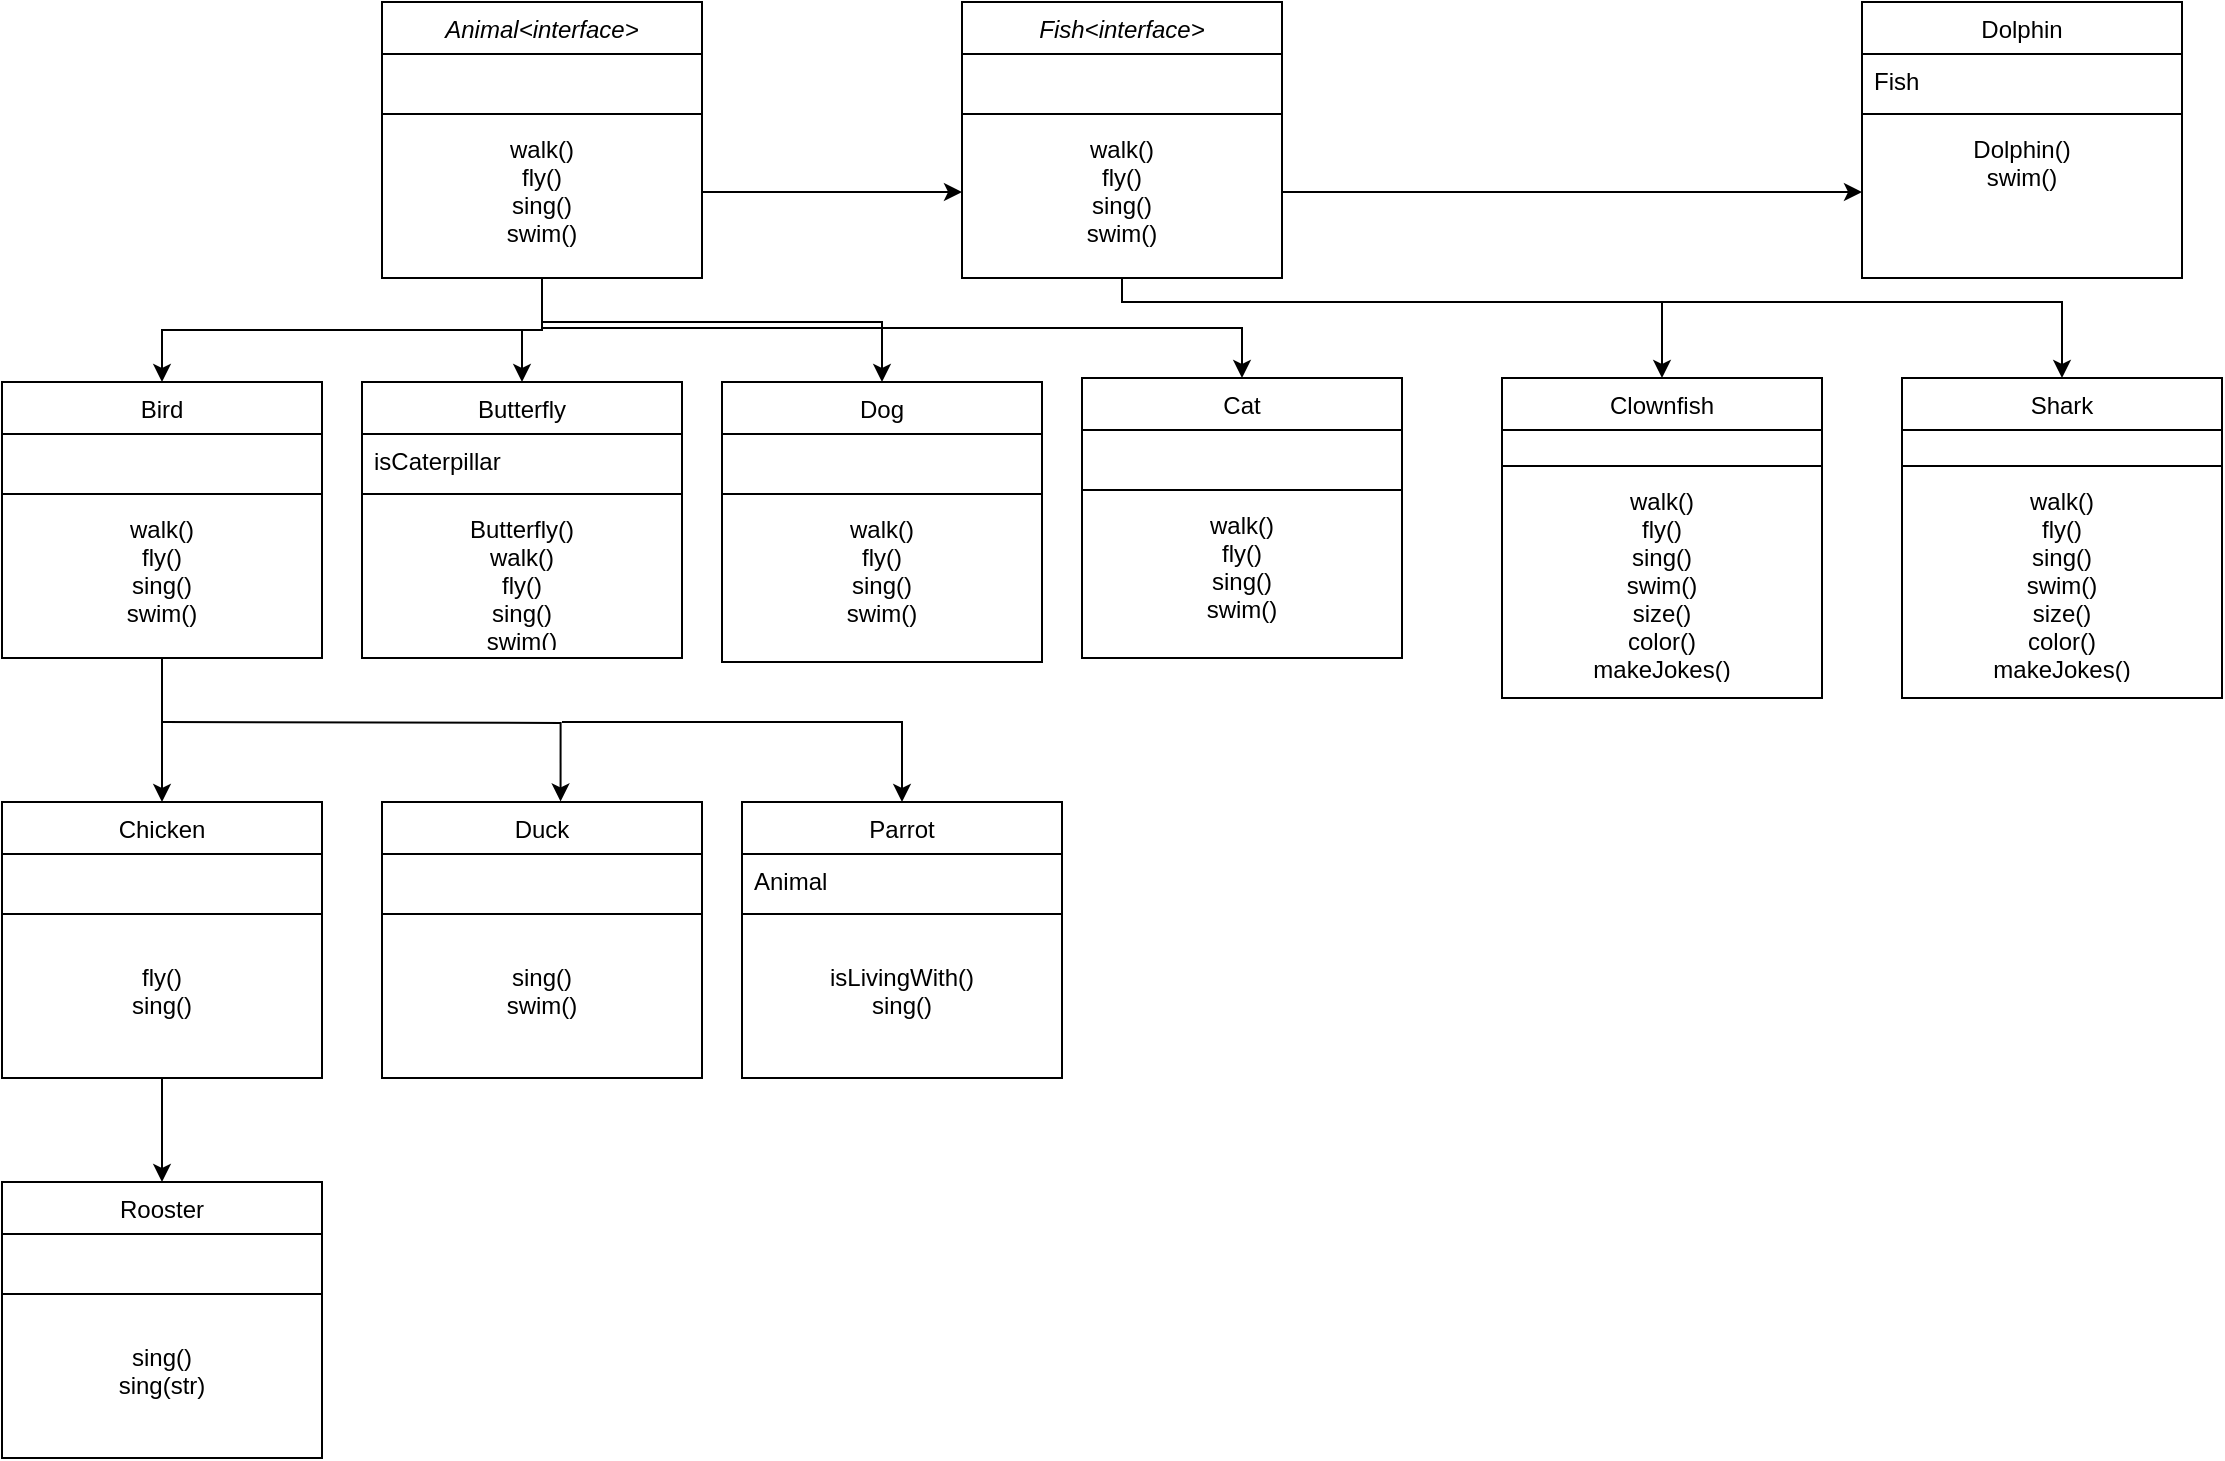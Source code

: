 <mxfile version="14.9.6" type="github">
  <diagram id="C5RBs43oDa-KdzZeNtuy" name="Page-1">
    <mxGraphModel dx="699" dy="452" grid="1" gridSize="10" guides="1" tooltips="1" connect="1" arrows="1" fold="1" page="1" pageScale="1" pageWidth="827" pageHeight="1169" math="0" shadow="0">
      <root>
        <mxCell id="WIyWlLk6GJQsqaUBKTNV-0" />
        <mxCell id="WIyWlLk6GJQsqaUBKTNV-1" parent="WIyWlLk6GJQsqaUBKTNV-0" />
        <mxCell id="yl3ANL_H-eYVEwRxSeL0-22" style="edgeStyle=orthogonalEdgeStyle;rounded=0;orthogonalLoop=1;jettySize=auto;html=1;exitX=0.5;exitY=1;exitDx=0;exitDy=0;entryX=0.5;entryY=0;entryDx=0;entryDy=0;" edge="1" parent="WIyWlLk6GJQsqaUBKTNV-1" source="zkfFHV4jXpPFQw0GAbJ--0" target="zkfFHV4jXpPFQw0GAbJ--6">
          <mxGeometry relative="1" as="geometry" />
        </mxCell>
        <mxCell id="yl3ANL_H-eYVEwRxSeL0-83" style="edgeStyle=orthogonalEdgeStyle;rounded=0;orthogonalLoop=1;jettySize=auto;html=1;exitX=0.5;exitY=1;exitDx=0;exitDy=0;entryX=0.5;entryY=0;entryDx=0;entryDy=0;" edge="1" parent="WIyWlLk6GJQsqaUBKTNV-1" source="zkfFHV4jXpPFQw0GAbJ--0" target="yl3ANL_H-eYVEwRxSeL0-79">
          <mxGeometry relative="1" as="geometry" />
        </mxCell>
        <mxCell id="yl3ANL_H-eYVEwRxSeL0-92" style="edgeStyle=orthogonalEdgeStyle;rounded=0;orthogonalLoop=1;jettySize=auto;html=1;" edge="1" parent="WIyWlLk6GJQsqaUBKTNV-1" source="zkfFHV4jXpPFQw0GAbJ--0" target="yl3ANL_H-eYVEwRxSeL0-84">
          <mxGeometry relative="1" as="geometry">
            <Array as="points">
              <mxPoint x="300" y="180" />
              <mxPoint x="470" y="180" />
            </Array>
          </mxGeometry>
        </mxCell>
        <mxCell id="yl3ANL_H-eYVEwRxSeL0-93" style="edgeStyle=orthogonalEdgeStyle;rounded=0;orthogonalLoop=1;jettySize=auto;html=1;exitX=0.5;exitY=1;exitDx=0;exitDy=0;entryX=0.5;entryY=0;entryDx=0;entryDy=0;" edge="1" parent="WIyWlLk6GJQsqaUBKTNV-1" source="zkfFHV4jXpPFQw0GAbJ--0" target="yl3ANL_H-eYVEwRxSeL0-88">
          <mxGeometry relative="1" as="geometry" />
        </mxCell>
        <mxCell id="zkfFHV4jXpPFQw0GAbJ--0" value="Animal&lt;interface&gt;" style="swimlane;fontStyle=2;align=center;verticalAlign=top;childLayout=stackLayout;horizontal=1;startSize=26;horizontalStack=0;resizeParent=1;resizeLast=0;collapsible=1;marginBottom=0;rounded=0;shadow=0;strokeWidth=1;" parent="WIyWlLk6GJQsqaUBKTNV-1" vertex="1">
          <mxGeometry x="220" y="20" width="160" height="138" as="geometry">
            <mxRectangle x="230" y="140" width="160" height="26" as="alternateBounds" />
          </mxGeometry>
        </mxCell>
        <mxCell id="zkfFHV4jXpPFQw0GAbJ--3" value="  " style="text;align=left;verticalAlign=top;spacingLeft=4;spacingRight=4;overflow=hidden;rotatable=0;points=[[0,0.5],[1,0.5]];portConstraint=eastwest;rounded=0;shadow=0;html=0;" parent="zkfFHV4jXpPFQw0GAbJ--0" vertex="1">
          <mxGeometry y="26" width="160" height="26" as="geometry" />
        </mxCell>
        <mxCell id="zkfFHV4jXpPFQw0GAbJ--4" value="" style="line;html=1;strokeWidth=1;align=left;verticalAlign=middle;spacingTop=-1;spacingLeft=3;spacingRight=3;rotatable=0;labelPosition=right;points=[];portConstraint=eastwest;" parent="zkfFHV4jXpPFQw0GAbJ--0" vertex="1">
          <mxGeometry y="52" width="160" height="8" as="geometry" />
        </mxCell>
        <mxCell id="zkfFHV4jXpPFQw0GAbJ--5" value="walk()&#xa;fly()&#xa;sing()&#xa;swim()" style="text;align=center;verticalAlign=top;spacingLeft=4;spacingRight=4;overflow=hidden;rotatable=0;points=[[0,0.5],[1,0.5]];portConstraint=eastwest;" parent="zkfFHV4jXpPFQw0GAbJ--0" vertex="1">
          <mxGeometry y="60" width="160" height="70" as="geometry" />
        </mxCell>
        <mxCell id="yl3ANL_H-eYVEwRxSeL0-23" style="edgeStyle=orthogonalEdgeStyle;rounded=0;orthogonalLoop=1;jettySize=auto;html=1;entryX=0.5;entryY=0;entryDx=0;entryDy=0;" edge="1" parent="WIyWlLk6GJQsqaUBKTNV-1" source="zkfFHV4jXpPFQw0GAbJ--6" target="yl3ANL_H-eYVEwRxSeL0-7">
          <mxGeometry relative="1" as="geometry" />
        </mxCell>
        <mxCell id="zkfFHV4jXpPFQw0GAbJ--6" value="Bird" style="swimlane;fontStyle=0;align=center;verticalAlign=top;childLayout=stackLayout;horizontal=1;startSize=26;horizontalStack=0;resizeParent=1;resizeLast=0;collapsible=1;marginBottom=0;rounded=0;shadow=0;strokeWidth=1;" parent="WIyWlLk6GJQsqaUBKTNV-1" vertex="1">
          <mxGeometry x="30" y="210" width="160" height="138" as="geometry">
            <mxRectangle x="130" y="380" width="160" height="26" as="alternateBounds" />
          </mxGeometry>
        </mxCell>
        <mxCell id="zkfFHV4jXpPFQw0GAbJ--7" value=" " style="text;align=left;verticalAlign=top;spacingLeft=4;spacingRight=4;overflow=hidden;rotatable=0;points=[[0,0.5],[1,0.5]];portConstraint=eastwest;" parent="zkfFHV4jXpPFQw0GAbJ--6" vertex="1">
          <mxGeometry y="26" width="160" height="26" as="geometry" />
        </mxCell>
        <mxCell id="zkfFHV4jXpPFQw0GAbJ--9" value="" style="line;html=1;strokeWidth=1;align=left;verticalAlign=middle;spacingTop=-1;spacingLeft=3;spacingRight=3;rotatable=0;labelPosition=right;points=[];portConstraint=eastwest;" parent="zkfFHV4jXpPFQw0GAbJ--6" vertex="1">
          <mxGeometry y="52" width="160" height="8" as="geometry" />
        </mxCell>
        <mxCell id="yl3ANL_H-eYVEwRxSeL0-2" value="walk()&#xa;fly()&#xa;sing()&#xa;swim()" style="text;align=center;verticalAlign=top;spacingLeft=4;spacingRight=4;overflow=hidden;rotatable=0;points=[[0,0.5],[1,0.5]];portConstraint=eastwest;" vertex="1" parent="zkfFHV4jXpPFQw0GAbJ--6">
          <mxGeometry y="60" width="160" height="70" as="geometry" />
        </mxCell>
        <mxCell id="yl3ANL_H-eYVEwRxSeL0-3" value="Duck" style="swimlane;fontStyle=0;align=center;verticalAlign=top;childLayout=stackLayout;horizontal=1;startSize=26;horizontalStack=0;resizeParent=1;resizeLast=0;collapsible=1;marginBottom=0;rounded=0;shadow=0;strokeWidth=1;" vertex="1" parent="WIyWlLk6GJQsqaUBKTNV-1">
          <mxGeometry x="220" y="420" width="160" height="138" as="geometry">
            <mxRectangle x="130" y="380" width="160" height="26" as="alternateBounds" />
          </mxGeometry>
        </mxCell>
        <mxCell id="yl3ANL_H-eYVEwRxSeL0-4" value=" " style="text;align=left;verticalAlign=top;spacingLeft=4;spacingRight=4;overflow=hidden;rotatable=0;points=[[0,0.5],[1,0.5]];portConstraint=eastwest;" vertex="1" parent="yl3ANL_H-eYVEwRxSeL0-3">
          <mxGeometry y="26" width="160" height="26" as="geometry" />
        </mxCell>
        <mxCell id="yl3ANL_H-eYVEwRxSeL0-5" value="" style="line;html=1;strokeWidth=1;align=left;verticalAlign=middle;spacingTop=-1;spacingLeft=3;spacingRight=3;rotatable=0;labelPosition=right;points=[];portConstraint=eastwest;" vertex="1" parent="yl3ANL_H-eYVEwRxSeL0-3">
          <mxGeometry y="52" width="160" height="8" as="geometry" />
        </mxCell>
        <mxCell id="yl3ANL_H-eYVEwRxSeL0-6" value="&#xa;sing()&#xa;swim()" style="text;align=center;verticalAlign=top;spacingLeft=4;spacingRight=4;overflow=hidden;rotatable=0;points=[[0,0.5],[1,0.5]];portConstraint=eastwest;" vertex="1" parent="yl3ANL_H-eYVEwRxSeL0-3">
          <mxGeometry y="60" width="160" height="70" as="geometry" />
        </mxCell>
        <mxCell id="yl3ANL_H-eYVEwRxSeL0-27" style="edgeStyle=orthogonalEdgeStyle;rounded=0;orthogonalLoop=1;jettySize=auto;html=1;" edge="1" parent="WIyWlLk6GJQsqaUBKTNV-1" source="yl3ANL_H-eYVEwRxSeL0-7" target="yl3ANL_H-eYVEwRxSeL0-15">
          <mxGeometry relative="1" as="geometry" />
        </mxCell>
        <mxCell id="yl3ANL_H-eYVEwRxSeL0-7" value="Chicken" style="swimlane;fontStyle=0;align=center;verticalAlign=top;childLayout=stackLayout;horizontal=1;startSize=26;horizontalStack=0;resizeParent=1;resizeLast=0;collapsible=1;marginBottom=0;rounded=0;shadow=0;strokeWidth=1;" vertex="1" parent="WIyWlLk6GJQsqaUBKTNV-1">
          <mxGeometry x="30" y="420" width="160" height="138" as="geometry">
            <mxRectangle x="130" y="380" width="160" height="26" as="alternateBounds" />
          </mxGeometry>
        </mxCell>
        <mxCell id="yl3ANL_H-eYVEwRxSeL0-8" value=" " style="text;align=left;verticalAlign=top;spacingLeft=4;spacingRight=4;overflow=hidden;rotatable=0;points=[[0,0.5],[1,0.5]];portConstraint=eastwest;" vertex="1" parent="yl3ANL_H-eYVEwRxSeL0-7">
          <mxGeometry y="26" width="160" height="26" as="geometry" />
        </mxCell>
        <mxCell id="yl3ANL_H-eYVEwRxSeL0-9" value="" style="line;html=1;strokeWidth=1;align=left;verticalAlign=middle;spacingTop=-1;spacingLeft=3;spacingRight=3;rotatable=0;labelPosition=right;points=[];portConstraint=eastwest;" vertex="1" parent="yl3ANL_H-eYVEwRxSeL0-7">
          <mxGeometry y="52" width="160" height="8" as="geometry" />
        </mxCell>
        <mxCell id="yl3ANL_H-eYVEwRxSeL0-10" value="&#xa;fly()&#xa;sing()&#xa;" style="text;align=center;verticalAlign=top;spacingLeft=4;spacingRight=4;overflow=hidden;rotatable=0;points=[[0,0.5],[1,0.5]];portConstraint=eastwest;" vertex="1" parent="yl3ANL_H-eYVEwRxSeL0-7">
          <mxGeometry y="60" width="160" height="70" as="geometry" />
        </mxCell>
        <mxCell id="yl3ANL_H-eYVEwRxSeL0-15" value="Rooster" style="swimlane;fontStyle=0;align=center;verticalAlign=top;childLayout=stackLayout;horizontal=1;startSize=26;horizontalStack=0;resizeParent=1;resizeLast=0;collapsible=1;marginBottom=0;rounded=0;shadow=0;strokeWidth=1;" vertex="1" parent="WIyWlLk6GJQsqaUBKTNV-1">
          <mxGeometry x="30" y="610" width="160" height="138" as="geometry">
            <mxRectangle x="130" y="380" width="160" height="26" as="alternateBounds" />
          </mxGeometry>
        </mxCell>
        <mxCell id="yl3ANL_H-eYVEwRxSeL0-16" value=" " style="text;align=left;verticalAlign=top;spacingLeft=4;spacingRight=4;overflow=hidden;rotatable=0;points=[[0,0.5],[1,0.5]];portConstraint=eastwest;" vertex="1" parent="yl3ANL_H-eYVEwRxSeL0-15">
          <mxGeometry y="26" width="160" height="26" as="geometry" />
        </mxCell>
        <mxCell id="yl3ANL_H-eYVEwRxSeL0-17" value="" style="line;html=1;strokeWidth=1;align=left;verticalAlign=middle;spacingTop=-1;spacingLeft=3;spacingRight=3;rotatable=0;labelPosition=right;points=[];portConstraint=eastwest;" vertex="1" parent="yl3ANL_H-eYVEwRxSeL0-15">
          <mxGeometry y="52" width="160" height="8" as="geometry" />
        </mxCell>
        <mxCell id="yl3ANL_H-eYVEwRxSeL0-18" value="&#xa;sing()&#xa;sing(str)" style="text;align=center;verticalAlign=top;spacingLeft=4;spacingRight=4;overflow=hidden;rotatable=0;points=[[0,0.5],[1,0.5]];portConstraint=eastwest;" vertex="1" parent="yl3ANL_H-eYVEwRxSeL0-15">
          <mxGeometry y="60" width="160" height="70" as="geometry" />
        </mxCell>
        <mxCell id="yl3ANL_H-eYVEwRxSeL0-24" style="edgeStyle=orthogonalEdgeStyle;rounded=0;orthogonalLoop=1;jettySize=auto;html=1;entryX=0.558;entryY=-0.002;entryDx=0;entryDy=0;entryPerimeter=0;" edge="1" parent="WIyWlLk6GJQsqaUBKTNV-1" target="yl3ANL_H-eYVEwRxSeL0-3">
          <mxGeometry relative="1" as="geometry">
            <mxPoint x="110" y="380" as="sourcePoint" />
          </mxGeometry>
        </mxCell>
        <mxCell id="yl3ANL_H-eYVEwRxSeL0-33" style="edgeStyle=orthogonalEdgeStyle;rounded=0;orthogonalLoop=1;jettySize=auto;html=1;" edge="1" parent="WIyWlLk6GJQsqaUBKTNV-1" target="yl3ANL_H-eYVEwRxSeL0-28">
          <mxGeometry relative="1" as="geometry">
            <mxPoint x="310" y="380" as="sourcePoint" />
            <Array as="points">
              <mxPoint x="480" y="380" />
            </Array>
          </mxGeometry>
        </mxCell>
        <mxCell id="yl3ANL_H-eYVEwRxSeL0-28" value="Parrot" style="swimlane;fontStyle=0;align=center;verticalAlign=top;childLayout=stackLayout;horizontal=1;startSize=26;horizontalStack=0;resizeParent=1;resizeLast=0;collapsible=1;marginBottom=0;rounded=0;shadow=0;strokeWidth=1;" vertex="1" parent="WIyWlLk6GJQsqaUBKTNV-1">
          <mxGeometry x="400" y="420" width="160" height="138" as="geometry">
            <mxRectangle x="130" y="380" width="160" height="26" as="alternateBounds" />
          </mxGeometry>
        </mxCell>
        <mxCell id="yl3ANL_H-eYVEwRxSeL0-29" value="Animal" style="text;align=left;verticalAlign=top;spacingLeft=4;spacingRight=4;overflow=hidden;rotatable=0;points=[[0,0.5],[1,0.5]];portConstraint=eastwest;" vertex="1" parent="yl3ANL_H-eYVEwRxSeL0-28">
          <mxGeometry y="26" width="160" height="26" as="geometry" />
        </mxCell>
        <mxCell id="yl3ANL_H-eYVEwRxSeL0-30" value="" style="line;html=1;strokeWidth=1;align=left;verticalAlign=middle;spacingTop=-1;spacingLeft=3;spacingRight=3;rotatable=0;labelPosition=right;points=[];portConstraint=eastwest;" vertex="1" parent="yl3ANL_H-eYVEwRxSeL0-28">
          <mxGeometry y="52" width="160" height="8" as="geometry" />
        </mxCell>
        <mxCell id="yl3ANL_H-eYVEwRxSeL0-31" value="&#xa;isLivingWith()&#xa;sing()" style="text;align=center;verticalAlign=top;spacingLeft=4;spacingRight=4;overflow=hidden;rotatable=0;points=[[0,0.5],[1,0.5]];portConstraint=eastwest;" vertex="1" parent="yl3ANL_H-eYVEwRxSeL0-28">
          <mxGeometry y="60" width="160" height="70" as="geometry" />
        </mxCell>
        <mxCell id="yl3ANL_H-eYVEwRxSeL0-43" style="edgeStyle=orthogonalEdgeStyle;rounded=0;orthogonalLoop=1;jettySize=auto;html=1;entryX=0.5;entryY=0;entryDx=0;entryDy=0;exitX=0.5;exitY=1;exitDx=0;exitDy=0;" edge="1" parent="WIyWlLk6GJQsqaUBKTNV-1" source="yl3ANL_H-eYVEwRxSeL0-34" target="yl3ANL_H-eYVEwRxSeL0-39">
          <mxGeometry relative="1" as="geometry">
            <Array as="points">
              <mxPoint x="590" y="170" />
              <mxPoint x="1060" y="170" />
            </Array>
          </mxGeometry>
        </mxCell>
        <mxCell id="yl3ANL_H-eYVEwRxSeL0-48" style="edgeStyle=orthogonalEdgeStyle;rounded=0;orthogonalLoop=1;jettySize=auto;html=1;exitX=0.5;exitY=1;exitDx=0;exitDy=0;" edge="1" parent="WIyWlLk6GJQsqaUBKTNV-1" source="yl3ANL_H-eYVEwRxSeL0-34" target="yl3ANL_H-eYVEwRxSeL0-44">
          <mxGeometry relative="1" as="geometry">
            <Array as="points">
              <mxPoint x="590" y="170" />
              <mxPoint x="860" y="170" />
            </Array>
          </mxGeometry>
        </mxCell>
        <mxCell id="yl3ANL_H-eYVEwRxSeL0-34" value="Fish&lt;interface&gt;" style="swimlane;fontStyle=2;align=center;verticalAlign=top;childLayout=stackLayout;horizontal=1;startSize=26;horizontalStack=0;resizeParent=1;resizeLast=0;collapsible=1;marginBottom=0;rounded=0;shadow=0;strokeWidth=1;" vertex="1" parent="WIyWlLk6GJQsqaUBKTNV-1">
          <mxGeometry x="510" y="20" width="160" height="138" as="geometry">
            <mxRectangle x="230" y="140" width="160" height="26" as="alternateBounds" />
          </mxGeometry>
        </mxCell>
        <mxCell id="yl3ANL_H-eYVEwRxSeL0-35" value="  " style="text;align=left;verticalAlign=top;spacingLeft=4;spacingRight=4;overflow=hidden;rotatable=0;points=[[0,0.5],[1,0.5]];portConstraint=eastwest;rounded=0;shadow=0;html=0;" vertex="1" parent="yl3ANL_H-eYVEwRxSeL0-34">
          <mxGeometry y="26" width="160" height="26" as="geometry" />
        </mxCell>
        <mxCell id="yl3ANL_H-eYVEwRxSeL0-36" value="" style="line;html=1;strokeWidth=1;align=left;verticalAlign=middle;spacingTop=-1;spacingLeft=3;spacingRight=3;rotatable=0;labelPosition=right;points=[];portConstraint=eastwest;" vertex="1" parent="yl3ANL_H-eYVEwRxSeL0-34">
          <mxGeometry y="52" width="160" height="8" as="geometry" />
        </mxCell>
        <mxCell id="yl3ANL_H-eYVEwRxSeL0-37" value="walk()&#xa;fly()&#xa;sing()&#xa;swim()" style="text;align=center;verticalAlign=top;spacingLeft=4;spacingRight=4;overflow=hidden;rotatable=0;points=[[0,0.5],[1,0.5]];portConstraint=eastwest;" vertex="1" parent="yl3ANL_H-eYVEwRxSeL0-34">
          <mxGeometry y="60" width="160" height="70" as="geometry" />
        </mxCell>
        <mxCell id="yl3ANL_H-eYVEwRxSeL0-38" style="edgeStyle=orthogonalEdgeStyle;rounded=0;orthogonalLoop=1;jettySize=auto;html=1;entryX=0;entryY=0.5;entryDx=0;entryDy=0;" edge="1" parent="WIyWlLk6GJQsqaUBKTNV-1" source="zkfFHV4jXpPFQw0GAbJ--5" target="yl3ANL_H-eYVEwRxSeL0-37">
          <mxGeometry relative="1" as="geometry" />
        </mxCell>
        <mxCell id="yl3ANL_H-eYVEwRxSeL0-39" value="Shark" style="swimlane;fontStyle=0;align=center;verticalAlign=top;childLayout=stackLayout;horizontal=1;startSize=26;horizontalStack=0;resizeParent=1;resizeLast=0;collapsible=1;marginBottom=0;rounded=0;shadow=0;strokeWidth=1;" vertex="1" parent="WIyWlLk6GJQsqaUBKTNV-1">
          <mxGeometry x="980" y="208" width="160" height="160" as="geometry">
            <mxRectangle x="130" y="380" width="160" height="26" as="alternateBounds" />
          </mxGeometry>
        </mxCell>
        <mxCell id="yl3ANL_H-eYVEwRxSeL0-40" value=" " style="text;align=left;verticalAlign=top;spacingLeft=4;spacingRight=4;overflow=hidden;rotatable=0;points=[[0,0.5],[1,0.5]];portConstraint=eastwest;" vertex="1" parent="yl3ANL_H-eYVEwRxSeL0-39">
          <mxGeometry y="26" width="160" height="14" as="geometry" />
        </mxCell>
        <mxCell id="yl3ANL_H-eYVEwRxSeL0-41" value="" style="line;html=1;strokeWidth=1;align=left;verticalAlign=middle;spacingTop=-1;spacingLeft=3;spacingRight=3;rotatable=0;labelPosition=right;points=[];portConstraint=eastwest;" vertex="1" parent="yl3ANL_H-eYVEwRxSeL0-39">
          <mxGeometry y="40" width="160" height="8" as="geometry" />
        </mxCell>
        <mxCell id="yl3ANL_H-eYVEwRxSeL0-42" value="walk()&#xa;fly()&#xa;sing()&#xa;swim()&#xa;size()&#xa;color()&#xa;makeJokes()&#xa;eat()" style="text;align=center;verticalAlign=top;spacingLeft=4;spacingRight=4;overflow=hidden;rotatable=0;points=[[0,0.5],[1,0.5]];portConstraint=eastwest;" vertex="1" parent="yl3ANL_H-eYVEwRxSeL0-39">
          <mxGeometry y="48" width="160" height="100" as="geometry" />
        </mxCell>
        <mxCell id="yl3ANL_H-eYVEwRxSeL0-44" value="Clownfish" style="swimlane;fontStyle=0;align=center;verticalAlign=top;childLayout=stackLayout;horizontal=1;startSize=26;horizontalStack=0;resizeParent=1;resizeLast=0;collapsible=1;marginBottom=0;rounded=0;shadow=0;strokeWidth=1;" vertex="1" parent="WIyWlLk6GJQsqaUBKTNV-1">
          <mxGeometry x="780" y="208" width="160" height="160" as="geometry">
            <mxRectangle x="130" y="380" width="160" height="26" as="alternateBounds" />
          </mxGeometry>
        </mxCell>
        <mxCell id="yl3ANL_H-eYVEwRxSeL0-45" value=" " style="text;align=left;verticalAlign=top;spacingLeft=4;spacingRight=4;overflow=hidden;rotatable=0;points=[[0,0.5],[1,0.5]];portConstraint=eastwest;" vertex="1" parent="yl3ANL_H-eYVEwRxSeL0-44">
          <mxGeometry y="26" width="160" height="14" as="geometry" />
        </mxCell>
        <mxCell id="yl3ANL_H-eYVEwRxSeL0-46" value="" style="line;html=1;strokeWidth=1;align=left;verticalAlign=middle;spacingTop=-1;spacingLeft=3;spacingRight=3;rotatable=0;labelPosition=right;points=[];portConstraint=eastwest;" vertex="1" parent="yl3ANL_H-eYVEwRxSeL0-44">
          <mxGeometry y="40" width="160" height="8" as="geometry" />
        </mxCell>
        <mxCell id="yl3ANL_H-eYVEwRxSeL0-47" value="walk()&#xa;fly()&#xa;sing()&#xa;swim()&#xa;size()&#xa;color()&#xa;makeJokes()&#xa;eat()" style="text;align=center;verticalAlign=top;spacingLeft=4;spacingRight=4;overflow=hidden;rotatable=0;points=[[0,0.5],[1,0.5]];portConstraint=eastwest;" vertex="1" parent="yl3ANL_H-eYVEwRxSeL0-44">
          <mxGeometry y="48" width="160" height="100" as="geometry" />
        </mxCell>
        <mxCell id="yl3ANL_H-eYVEwRxSeL0-49" value="Dolphin" style="swimlane;fontStyle=0;align=center;verticalAlign=top;childLayout=stackLayout;horizontal=1;startSize=26;horizontalStack=0;resizeParent=1;resizeLast=0;collapsible=1;marginBottom=0;rounded=0;shadow=0;strokeWidth=1;" vertex="1" parent="WIyWlLk6GJQsqaUBKTNV-1">
          <mxGeometry x="960" y="20" width="160" height="138" as="geometry">
            <mxRectangle x="130" y="380" width="160" height="26" as="alternateBounds" />
          </mxGeometry>
        </mxCell>
        <mxCell id="yl3ANL_H-eYVEwRxSeL0-50" value="Fish" style="text;align=left;verticalAlign=top;spacingLeft=4;spacingRight=4;overflow=hidden;rotatable=0;points=[[0,0.5],[1,0.5]];portConstraint=eastwest;" vertex="1" parent="yl3ANL_H-eYVEwRxSeL0-49">
          <mxGeometry y="26" width="160" height="26" as="geometry" />
        </mxCell>
        <mxCell id="yl3ANL_H-eYVEwRxSeL0-51" value="" style="line;html=1;strokeWidth=1;align=left;verticalAlign=middle;spacingTop=-1;spacingLeft=3;spacingRight=3;rotatable=0;labelPosition=right;points=[];portConstraint=eastwest;" vertex="1" parent="yl3ANL_H-eYVEwRxSeL0-49">
          <mxGeometry y="52" width="160" height="8" as="geometry" />
        </mxCell>
        <mxCell id="yl3ANL_H-eYVEwRxSeL0-52" value="Dolphin()&#xa;swim()" style="text;align=center;verticalAlign=top;spacingLeft=4;spacingRight=4;overflow=hidden;rotatable=0;points=[[0,0.5],[1,0.5]];portConstraint=eastwest;" vertex="1" parent="yl3ANL_H-eYVEwRxSeL0-49">
          <mxGeometry y="60" width="160" height="70" as="geometry" />
        </mxCell>
        <mxCell id="yl3ANL_H-eYVEwRxSeL0-53" style="edgeStyle=orthogonalEdgeStyle;rounded=0;orthogonalLoop=1;jettySize=auto;html=1;entryX=0;entryY=0.5;entryDx=0;entryDy=0;" edge="1" parent="WIyWlLk6GJQsqaUBKTNV-1" source="yl3ANL_H-eYVEwRxSeL0-37" target="yl3ANL_H-eYVEwRxSeL0-52">
          <mxGeometry relative="1" as="geometry" />
        </mxCell>
        <mxCell id="yl3ANL_H-eYVEwRxSeL0-79" value="Butterfly" style="swimlane;fontStyle=0;align=center;verticalAlign=top;childLayout=stackLayout;horizontal=1;startSize=26;horizontalStack=0;resizeParent=1;resizeLast=0;collapsible=1;marginBottom=0;rounded=0;shadow=0;strokeWidth=1;" vertex="1" parent="WIyWlLk6GJQsqaUBKTNV-1">
          <mxGeometry x="210" y="210" width="160" height="138" as="geometry">
            <mxRectangle x="130" y="380" width="160" height="26" as="alternateBounds" />
          </mxGeometry>
        </mxCell>
        <mxCell id="yl3ANL_H-eYVEwRxSeL0-80" value="isCaterpillar" style="text;align=left;verticalAlign=top;spacingLeft=4;spacingRight=4;overflow=hidden;rotatable=0;points=[[0,0.5],[1,0.5]];portConstraint=eastwest;" vertex="1" parent="yl3ANL_H-eYVEwRxSeL0-79">
          <mxGeometry y="26" width="160" height="26" as="geometry" />
        </mxCell>
        <mxCell id="yl3ANL_H-eYVEwRxSeL0-81" value="" style="line;html=1;strokeWidth=1;align=left;verticalAlign=middle;spacingTop=-1;spacingLeft=3;spacingRight=3;rotatable=0;labelPosition=right;points=[];portConstraint=eastwest;" vertex="1" parent="yl3ANL_H-eYVEwRxSeL0-79">
          <mxGeometry y="52" width="160" height="8" as="geometry" />
        </mxCell>
        <mxCell id="yl3ANL_H-eYVEwRxSeL0-82" value="Butterfly()&#xa;walk()&#xa;fly()&#xa;sing()&#xa;swim()" style="text;align=center;verticalAlign=top;spacingLeft=4;spacingRight=4;overflow=hidden;rotatable=0;points=[[0,0.5],[1,0.5]];portConstraint=eastwest;" vertex="1" parent="yl3ANL_H-eYVEwRxSeL0-79">
          <mxGeometry y="60" width="160" height="70" as="geometry" />
        </mxCell>
        <mxCell id="yl3ANL_H-eYVEwRxSeL0-84" value="Dog" style="swimlane;fontStyle=0;align=center;verticalAlign=top;childLayout=stackLayout;horizontal=1;startSize=26;horizontalStack=0;resizeParent=1;resizeLast=0;collapsible=1;marginBottom=0;rounded=0;shadow=0;strokeWidth=1;" vertex="1" parent="WIyWlLk6GJQsqaUBKTNV-1">
          <mxGeometry x="390" y="210" width="160" height="140" as="geometry">
            <mxRectangle x="130" y="380" width="160" height="26" as="alternateBounds" />
          </mxGeometry>
        </mxCell>
        <mxCell id="yl3ANL_H-eYVEwRxSeL0-85" value=" " style="text;align=left;verticalAlign=top;spacingLeft=4;spacingRight=4;overflow=hidden;rotatable=0;points=[[0,0.5],[1,0.5]];portConstraint=eastwest;" vertex="1" parent="yl3ANL_H-eYVEwRxSeL0-84">
          <mxGeometry y="26" width="160" height="26" as="geometry" />
        </mxCell>
        <mxCell id="yl3ANL_H-eYVEwRxSeL0-86" value="" style="line;html=1;strokeWidth=1;align=left;verticalAlign=middle;spacingTop=-1;spacingLeft=3;spacingRight=3;rotatable=0;labelPosition=right;points=[];portConstraint=eastwest;" vertex="1" parent="yl3ANL_H-eYVEwRxSeL0-84">
          <mxGeometry y="52" width="160" height="8" as="geometry" />
        </mxCell>
        <mxCell id="yl3ANL_H-eYVEwRxSeL0-87" value="walk()&#xa;fly()&#xa;sing()&#xa;swim()" style="text;align=center;verticalAlign=top;spacingLeft=4;spacingRight=4;overflow=hidden;rotatable=0;points=[[0,0.5],[1,0.5]];portConstraint=eastwest;" vertex="1" parent="yl3ANL_H-eYVEwRxSeL0-84">
          <mxGeometry y="60" width="160" height="70" as="geometry" />
        </mxCell>
        <mxCell id="yl3ANL_H-eYVEwRxSeL0-88" value="Cat" style="swimlane;fontStyle=0;align=center;verticalAlign=top;childLayout=stackLayout;horizontal=1;startSize=26;horizontalStack=0;resizeParent=1;resizeLast=0;collapsible=1;marginBottom=0;rounded=0;shadow=0;strokeWidth=1;" vertex="1" parent="WIyWlLk6GJQsqaUBKTNV-1">
          <mxGeometry x="570" y="208" width="160" height="140" as="geometry">
            <mxRectangle x="130" y="380" width="160" height="26" as="alternateBounds" />
          </mxGeometry>
        </mxCell>
        <mxCell id="yl3ANL_H-eYVEwRxSeL0-89" value=" " style="text;align=left;verticalAlign=top;spacingLeft=4;spacingRight=4;overflow=hidden;rotatable=0;points=[[0,0.5],[1,0.5]];portConstraint=eastwest;" vertex="1" parent="yl3ANL_H-eYVEwRxSeL0-88">
          <mxGeometry y="26" width="160" height="26" as="geometry" />
        </mxCell>
        <mxCell id="yl3ANL_H-eYVEwRxSeL0-90" value="" style="line;html=1;strokeWidth=1;align=left;verticalAlign=middle;spacingTop=-1;spacingLeft=3;spacingRight=3;rotatable=0;labelPosition=right;points=[];portConstraint=eastwest;" vertex="1" parent="yl3ANL_H-eYVEwRxSeL0-88">
          <mxGeometry y="52" width="160" height="8" as="geometry" />
        </mxCell>
        <mxCell id="yl3ANL_H-eYVEwRxSeL0-91" value="walk()&#xa;fly()&#xa;sing()&#xa;swim()" style="text;align=center;verticalAlign=top;spacingLeft=4;spacingRight=4;overflow=hidden;rotatable=0;points=[[0,0.5],[1,0.5]];portConstraint=eastwest;" vertex="1" parent="yl3ANL_H-eYVEwRxSeL0-88">
          <mxGeometry y="60" width="160" height="70" as="geometry" />
        </mxCell>
      </root>
    </mxGraphModel>
  </diagram>
</mxfile>
